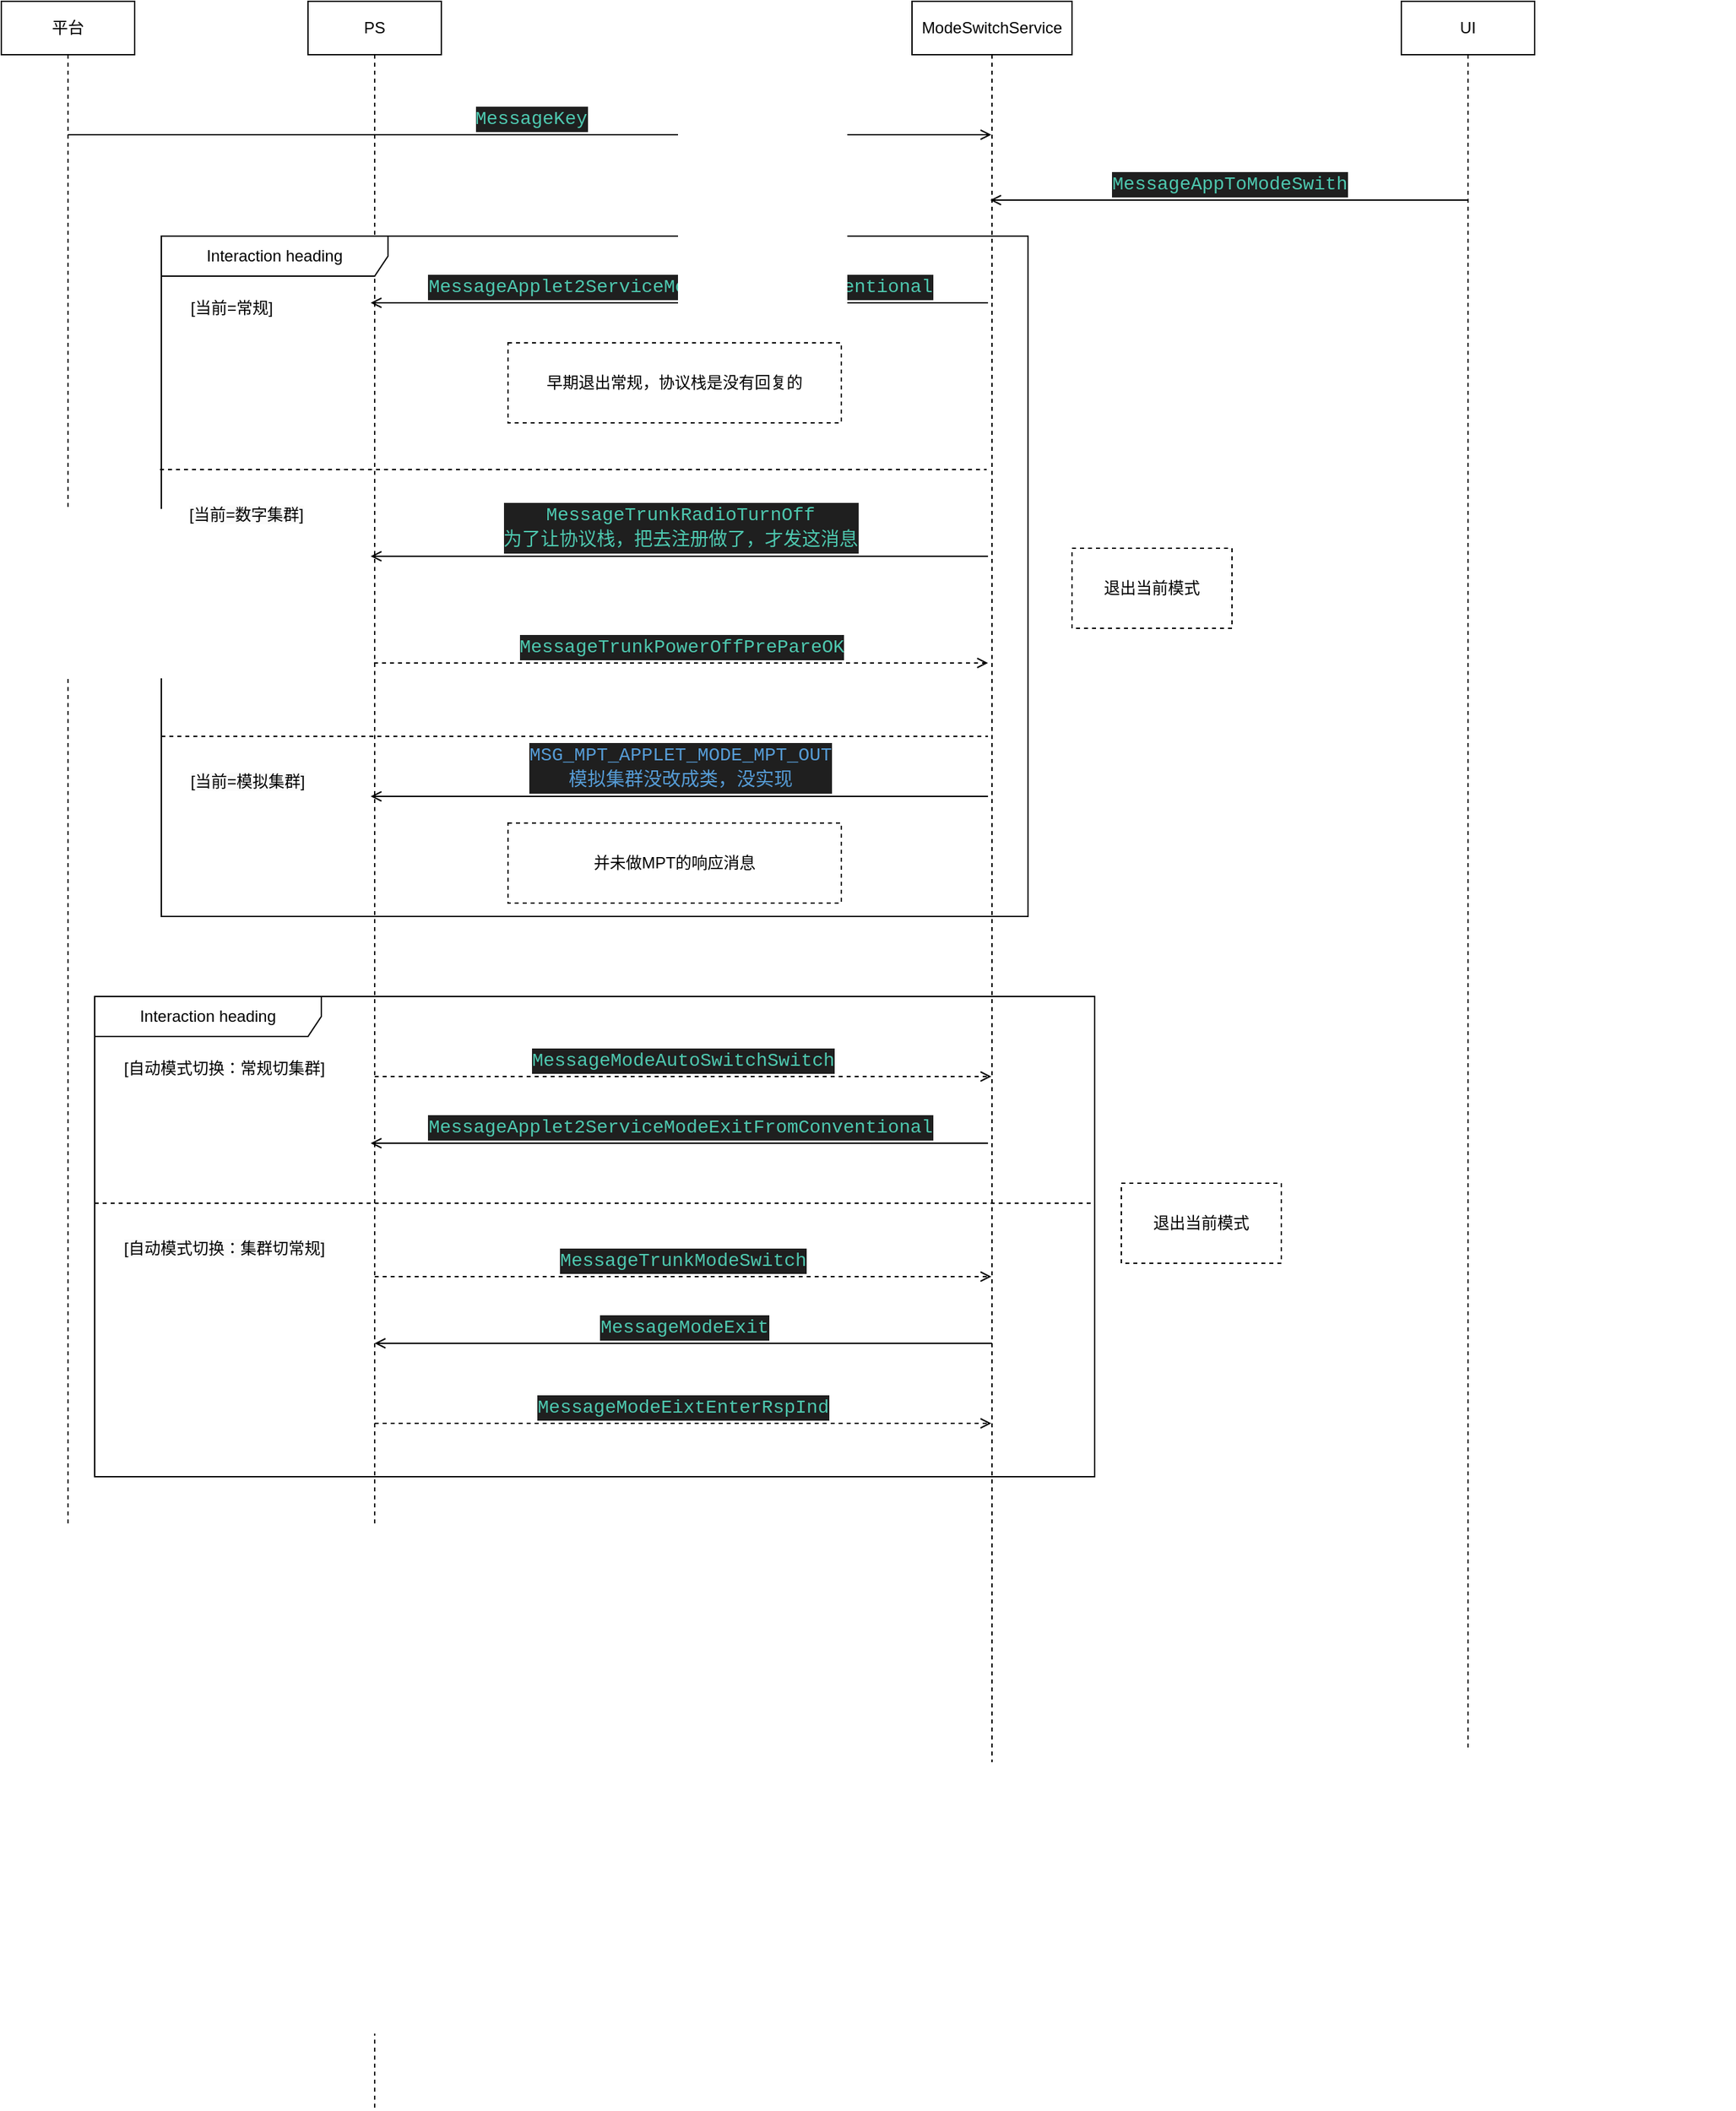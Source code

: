<mxfile version="26.0.4">
  <diagram name="模式切换" id="muVQDdwf6d4eTpT-z0X4">
    <mxGraphModel dx="2678" dy="785" grid="1" gridSize="10" guides="1" tooltips="1" connect="1" arrows="1" fold="1" page="1" pageScale="1" pageWidth="1169" pageHeight="827" math="0" shadow="0">
      <root>
        <mxCell id="0" />
        <mxCell id="1" parent="0" />
        <mxCell id="fF2yLzQ_xOnauesnfYyS-1" value="平台" style="shape=umlLifeline;perimeter=lifelinePerimeter;whiteSpace=wrap;html=1;container=1;dropTarget=0;collapsible=0;recursiveResize=0;outlineConnect=0;portConstraint=eastwest;newEdgeStyle={&quot;curved&quot;:0,&quot;rounded&quot;:0};" parent="1" vertex="1">
          <mxGeometry x="-230" y="40" width="100" height="1320" as="geometry" />
        </mxCell>
        <mxCell id="fF2yLzQ_xOnauesnfYyS-2" value="ModeSwitchService" style="shape=umlLifeline;perimeter=lifelinePerimeter;whiteSpace=wrap;html=1;container=1;dropTarget=0;collapsible=0;recursiveResize=0;outlineConnect=0;portConstraint=eastwest;newEdgeStyle={&quot;curved&quot;:0,&quot;rounded&quot;:0};" parent="1" vertex="1">
          <mxGeometry x="453" y="40" width="120" height="1320" as="geometry" />
        </mxCell>
        <mxCell id="fF2yLzQ_xOnauesnfYyS-3" value="PS" style="shape=umlLifeline;perimeter=lifelinePerimeter;whiteSpace=wrap;html=1;container=1;dropTarget=0;collapsible=0;recursiveResize=0;outlineConnect=0;portConstraint=eastwest;newEdgeStyle={&quot;curved&quot;:0,&quot;rounded&quot;:0};" parent="1" vertex="1">
          <mxGeometry y="40" width="100" height="1580" as="geometry" />
        </mxCell>
        <mxCell id="woSFp-U5koIpizRuvs54-1" value="&lt;div style=&quot;color: rgb(204, 204, 204); background-color: rgb(31, 31, 31); font-family: Consolas, &amp;quot;Courier New&amp;quot;, monospace; font-size: 14px; line-height: 19px; white-space-collapse: preserve;&quot;&gt;&lt;span style=&quot;color: #4ec9b0;&quot;&gt;MessageAppToModeSwith&lt;/span&gt;&lt;/div&gt;" style="html=1;verticalAlign=bottom;labelBackgroundColor=none;endArrow=open;endFill=0;rounded=0;" edge="1" parent="1">
          <mxGeometry width="160" relative="1" as="geometry">
            <mxPoint x="869.5" y="189" as="sourcePoint" />
            <mxPoint x="511.682" y="189" as="targetPoint" />
          </mxGeometry>
        </mxCell>
        <mxCell id="woSFp-U5koIpizRuvs54-2" value="UI" style="shape=umlLifeline;perimeter=lifelinePerimeter;whiteSpace=wrap;html=1;container=1;dropTarget=0;collapsible=0;recursiveResize=0;outlineConnect=0;portConstraint=eastwest;newEdgeStyle={&quot;curved&quot;:0,&quot;rounded&quot;:0};" vertex="1" parent="1">
          <mxGeometry x="820" y="40" width="100" height="1310" as="geometry" />
        </mxCell>
        <mxCell id="woSFp-U5koIpizRuvs54-3" value="&lt;div style=&quot;color: rgb(204, 204, 204); background-color: rgb(31, 31, 31); font-family: Consolas, &amp;quot;Courier New&amp;quot;, monospace; font-weight: normal; font-size: 14px; line-height: 19px; white-space: pre;&quot;&gt;&lt;br&gt;&lt;/div&gt;" style="text;whiteSpace=wrap;html=1;" vertex="1" parent="1">
          <mxGeometry x="690" y="250" width="380" height="40" as="geometry" />
        </mxCell>
        <mxCell id="woSFp-U5koIpizRuvs54-6" value="Interaction heading" style="shape=umlFrame;whiteSpace=wrap;html=1;pointerEvents=0;recursiveResize=0;container=1;collapsible=0;width=170;" vertex="1" parent="1">
          <mxGeometry x="-110" y="216" width="650" height="510" as="geometry" />
        </mxCell>
        <mxCell id="woSFp-U5koIpizRuvs54-7" value="[当前=常规]" style="text;html=1;" vertex="1" parent="woSFp-U5koIpizRuvs54-6">
          <mxGeometry width="100" height="20" relative="1" as="geometry">
            <mxPoint x="20" y="40" as="offset" />
          </mxGeometry>
        </mxCell>
        <mxCell id="woSFp-U5koIpizRuvs54-8" value="&lt;span style=&quot;text-wrap: nowrap; background-color: rgb(251, 251, 251);&quot;&gt;[当前=数字集群]&lt;/span&gt;" style="line;strokeWidth=1;dashed=1;labelPosition=center;verticalLabelPosition=bottom;align=left;verticalAlign=top;spacingLeft=20;spacingTop=15;html=1;whiteSpace=wrap;" vertex="1" parent="woSFp-U5koIpizRuvs54-6">
          <mxGeometry x="-1" y="170" width="620" height="10" as="geometry" />
        </mxCell>
        <mxCell id="woSFp-U5koIpizRuvs54-9" value="&lt;span style=&quot;text-wrap: nowrap; background-color: rgb(251, 251, 251);&quot;&gt;[当前=模拟集群]&lt;/span&gt;" style="line;strokeWidth=1;dashed=1;labelPosition=center;verticalLabelPosition=bottom;align=left;verticalAlign=top;spacingLeft=20;spacingTop=15;html=1;whiteSpace=wrap;" vertex="1" parent="woSFp-U5koIpizRuvs54-6">
          <mxGeometry y="370" width="620" height="10" as="geometry" />
        </mxCell>
        <mxCell id="woSFp-U5koIpizRuvs54-5" value="&lt;div style=&quot;color: rgb(204, 204, 204); background-color: rgb(31, 31, 31); font-family: Consolas, &amp;quot;Courier New&amp;quot;, monospace; font-size: 14px; line-height: 19px; white-space-collapse: preserve;&quot;&gt;&lt;div style=&quot;line-height: 19px;&quot;&gt;&lt;span style=&quot;color: rgb(78, 201, 176);&quot;&gt;MessageTrunkRadioTurnOff&lt;/span&gt;&lt;/div&gt;&lt;div style=&quot;line-height: 19px;&quot;&gt;&lt;span style=&quot;color: rgb(78, 201, 176);&quot;&gt;为了让协议栈，把去注册做了，才发这消息&lt;/span&gt;&lt;/div&gt;&lt;/div&gt;" style="html=1;verticalAlign=bottom;labelBackgroundColor=none;endArrow=open;endFill=0;rounded=0;" edge="1" parent="woSFp-U5koIpizRuvs54-6">
          <mxGeometry x="-0.001" width="160" relative="1" as="geometry">
            <mxPoint x="620" y="240" as="sourcePoint" />
            <mxPoint x="157" y="240" as="targetPoint" />
            <mxPoint as="offset" />
          </mxGeometry>
        </mxCell>
        <mxCell id="woSFp-U5koIpizRuvs54-4" value="&lt;div style=&quot;color: rgb(204, 204, 204); background-color: rgb(31, 31, 31); font-family: Consolas, &amp;quot;Courier New&amp;quot;, monospace; font-size: 14px; line-height: 19px; white-space-collapse: preserve;&quot;&gt;&lt;span style=&quot;color: rgb(78, 201, 176); text-align: left;&quot;&gt;MessageApplet2ServiceModeExitFromConventional&lt;/span&gt;&lt;br&gt;&lt;/div&gt;" style="html=1;verticalAlign=bottom;labelBackgroundColor=none;endArrow=open;endFill=0;rounded=0;" edge="1" parent="woSFp-U5koIpizRuvs54-6">
          <mxGeometry x="-0.001" width="160" relative="1" as="geometry">
            <mxPoint x="620" y="50" as="sourcePoint" />
            <mxPoint x="157" y="50" as="targetPoint" />
            <mxPoint as="offset" />
          </mxGeometry>
        </mxCell>
        <mxCell id="woSFp-U5koIpizRuvs54-11" value="&lt;div style=&quot;color: rgb(204, 204, 204); background-color: rgb(31, 31, 31); font-family: Consolas, &amp;quot;Courier New&amp;quot;, monospace; font-size: 14px; line-height: 19px; white-space-collapse: preserve;&quot;&gt;&lt;div style=&quot;line-height: 19px;&quot;&gt;&lt;div style=&quot;line-height: 19px;&quot;&gt;&lt;span style=&quot;color: rgb(86, 156, 214);&quot;&gt;MSG_MPT_APPLET_MODE_MPT_OUT&lt;/span&gt;&lt;/div&gt;&lt;div style=&quot;line-height: 19px;&quot;&gt;&lt;span style=&quot;color: rgb(86, 156, 214);&quot;&gt;模拟集群没改成类，没实现&lt;/span&gt;&lt;/div&gt;&lt;/div&gt;&lt;/div&gt;" style="html=1;verticalAlign=bottom;labelBackgroundColor=none;endArrow=open;endFill=0;rounded=0;" edge="1" parent="woSFp-U5koIpizRuvs54-6">
          <mxGeometry x="-0.001" width="160" relative="1" as="geometry">
            <mxPoint x="620" y="420" as="sourcePoint" />
            <mxPoint x="157" y="420" as="targetPoint" />
            <mxPoint as="offset" />
          </mxGeometry>
        </mxCell>
        <mxCell id="woSFp-U5koIpizRuvs54-16" value="&lt;div style=&quot;color: rgb(204, 204, 204); background-color: rgb(31, 31, 31); font-family: Consolas, &amp;quot;Courier New&amp;quot;, monospace; font-size: 14px; line-height: 19px; white-space-collapse: preserve;&quot;&gt;&lt;div style=&quot;line-height: 19px;&quot;&gt;&lt;div style=&quot;line-height: 19px;&quot;&gt;&lt;span style=&quot;color: #4ec9b0;&quot;&gt;MessageTrunkPowerOffPrePareOK&lt;/span&gt;&lt;/div&gt;&lt;/div&gt;&lt;/div&gt;" style="html=1;verticalAlign=bottom;labelBackgroundColor=none;endArrow=open;endFill=0;rounded=0;dashed=1;" edge="1" parent="woSFp-U5koIpizRuvs54-6">
          <mxGeometry x="-0.001" width="160" relative="1" as="geometry">
            <mxPoint x="159.5" y="320" as="sourcePoint" />
            <mxPoint x="620" y="320" as="targetPoint" />
            <mxPoint as="offset" />
          </mxGeometry>
        </mxCell>
        <mxCell id="woSFp-U5koIpizRuvs54-20" value="并未做MPT的响应消息" style="rounded=0;whiteSpace=wrap;html=1;dashed=1;" vertex="1" parent="woSFp-U5koIpizRuvs54-6">
          <mxGeometry x="260" y="440" width="250" height="60" as="geometry" />
        </mxCell>
        <mxCell id="woSFp-U5koIpizRuvs54-19" value="早期退出常规，协议栈是没有回复的" style="rounded=0;whiteSpace=wrap;html=1;dashed=1;" vertex="1" parent="woSFp-U5koIpizRuvs54-6">
          <mxGeometry x="260" y="80" width="250" height="60" as="geometry" />
        </mxCell>
        <mxCell id="woSFp-U5koIpizRuvs54-35" value="Interaction heading" style="shape=umlFrame;whiteSpace=wrap;html=1;pointerEvents=0;recursiveResize=0;container=1;collapsible=0;width=170;" vertex="1" parent="1">
          <mxGeometry x="-160" y="786" width="750" height="360" as="geometry" />
        </mxCell>
        <mxCell id="woSFp-U5koIpizRuvs54-36" value="[自动模式切换：常规切集群]" style="text;html=1;" vertex="1" parent="woSFp-U5koIpizRuvs54-35">
          <mxGeometry width="100" height="20" relative="1" as="geometry">
            <mxPoint x="20" y="40" as="offset" />
          </mxGeometry>
        </mxCell>
        <mxCell id="woSFp-U5koIpizRuvs54-37" value="&lt;span style=&quot;text-wrap: nowrap; background-color: rgb(251, 251, 251);&quot;&gt;[自动模式切换：集群切常规]&lt;/span&gt;" style="line;strokeWidth=1;dashed=1;labelPosition=center;verticalLabelPosition=bottom;align=left;verticalAlign=top;spacingLeft=20;spacingTop=15;html=1;whiteSpace=wrap;" vertex="1" parent="woSFp-U5koIpizRuvs54-35">
          <mxGeometry y="150" width="750" height="10" as="geometry" />
        </mxCell>
        <mxCell id="woSFp-U5koIpizRuvs54-42" value="&lt;div style=&quot;color: rgb(204, 204, 204); background-color: rgb(31, 31, 31); font-family: Consolas, &amp;quot;Courier New&amp;quot;, monospace; font-size: 14px; line-height: 19px; white-space-collapse: preserve;&quot;&gt;&lt;div style=&quot;line-height: 19px;&quot;&gt;&lt;div style=&quot;line-height: 19px;&quot;&gt;&lt;span style=&quot;color: rgb(78, 201, 176);&quot;&gt;MessageTrunkModeSwitch&lt;/span&gt;&lt;/div&gt;&lt;/div&gt;&lt;/div&gt;" style="html=1;verticalAlign=bottom;labelBackgroundColor=none;endArrow=open;endFill=0;rounded=0;dashed=1;" edge="1" parent="woSFp-U5koIpizRuvs54-35">
          <mxGeometry x="-0.001" width="160" relative="1" as="geometry">
            <mxPoint x="210" y="210" as="sourcePoint" />
            <mxPoint x="672.5" y="210" as="targetPoint" />
            <mxPoint as="offset" />
          </mxGeometry>
        </mxCell>
        <mxCell id="woSFp-U5koIpizRuvs54-43" value="&lt;div style=&quot;color: rgb(204, 204, 204); background-color: rgb(31, 31, 31); font-family: Consolas, &amp;quot;Courier New&amp;quot;, monospace; font-size: 14px; line-height: 19px; white-space-collapse: preserve;&quot;&gt;&lt;div style=&quot;line-height: 19px;&quot;&gt;&lt;div style=&quot;line-height: 19px;&quot;&gt;&lt;span style=&quot;color: rgb(78, 201, 176);&quot;&gt;MessageModeAutoSwitchSwitch&lt;/span&gt;&lt;/div&gt;&lt;/div&gt;&lt;/div&gt;" style="html=1;verticalAlign=bottom;labelBackgroundColor=none;endArrow=open;endFill=0;rounded=0;dashed=1;" edge="1" parent="woSFp-U5koIpizRuvs54-35" target="fF2yLzQ_xOnauesnfYyS-2">
          <mxGeometry x="-0.001" width="160" relative="1" as="geometry">
            <mxPoint x="210" y="60" as="sourcePoint" />
            <mxPoint x="670" y="60" as="targetPoint" />
            <mxPoint as="offset" />
          </mxGeometry>
        </mxCell>
        <mxCell id="woSFp-U5koIpizRuvs54-51" value="&lt;div style=&quot;color: rgb(204, 204, 204); background-color: rgb(31, 31, 31); font-family: Consolas, &amp;quot;Courier New&amp;quot;, monospace; font-size: 14px; line-height: 19px; white-space-collapse: preserve;&quot;&gt;&lt;span style=&quot;color: rgb(78, 201, 176); text-align: left;&quot;&gt;MessageApplet2ServiceModeExitFromConventional&lt;/span&gt;&lt;br&gt;&lt;/div&gt;" style="html=1;verticalAlign=bottom;labelBackgroundColor=none;endArrow=open;endFill=0;rounded=0;" edge="1" parent="woSFp-U5koIpizRuvs54-35">
          <mxGeometry x="-0.001" width="160" relative="1" as="geometry">
            <mxPoint x="670" y="110" as="sourcePoint" />
            <mxPoint x="207" y="110" as="targetPoint" />
            <mxPoint as="offset" />
          </mxGeometry>
        </mxCell>
        <mxCell id="woSFp-U5koIpizRuvs54-50" value="&lt;div style=&quot;color: rgb(204, 204, 204); background-color: rgb(31, 31, 31); font-family: Consolas, &amp;quot;Courier New&amp;quot;, monospace; font-size: 14px; line-height: 19px; white-space-collapse: preserve;&quot;&gt;&lt;div style=&quot;line-height: 19px;&quot;&gt;&lt;div style=&quot;line-height: 19px;&quot;&gt;&lt;span style=&quot;color: rgb(78, 201, 176);&quot;&gt;MessageModeExit&lt;/span&gt;&lt;/div&gt;&lt;/div&gt;&lt;/div&gt;" style="html=1;verticalAlign=bottom;labelBackgroundColor=none;endArrow=open;endFill=0;rounded=0;" edge="1" parent="woSFp-U5koIpizRuvs54-35">
          <mxGeometry x="-0.001" width="160" relative="1" as="geometry">
            <mxPoint x="673" y="260" as="sourcePoint" />
            <mxPoint x="210" y="260" as="targetPoint" />
            <mxPoint as="offset" />
          </mxGeometry>
        </mxCell>
        <mxCell id="woSFp-U5koIpizRuvs54-67" value="&lt;div style=&quot;color: rgb(204, 204, 204); background-color: rgb(31, 31, 31); font-family: Consolas, &amp;quot;Courier New&amp;quot;, monospace; font-size: 14px; line-height: 19px; white-space-collapse: preserve;&quot;&gt;&lt;div style=&quot;line-height: 19px;&quot;&gt;&lt;div style=&quot;line-height: 19px;&quot;&gt;&lt;span style=&quot;color: rgb(78, 201, 176); text-align: left;&quot;&gt;MessageModeEixtEnterRspInd&lt;/span&gt;&lt;br&gt;&lt;/div&gt;&lt;/div&gt;&lt;/div&gt;" style="html=1;verticalAlign=bottom;labelBackgroundColor=none;endArrow=open;endFill=0;rounded=0;dashed=1;" edge="1" parent="woSFp-U5koIpizRuvs54-35">
          <mxGeometry x="-0.001" width="160" relative="1" as="geometry">
            <mxPoint x="210" y="320" as="sourcePoint" />
            <mxPoint x="672.5" y="320" as="targetPoint" />
            <mxPoint as="offset" />
          </mxGeometry>
        </mxCell>
        <mxCell id="woSFp-U5koIpizRuvs54-44" value="退出当前模式" style="rounded=0;whiteSpace=wrap;html=1;dashed=1;" vertex="1" parent="1">
          <mxGeometry x="610" y="926" width="120" height="60" as="geometry" />
        </mxCell>
        <mxCell id="woSFp-U5koIpizRuvs54-70" value="&lt;div style=&quot;color: rgb(204, 204, 204); background-color: rgb(31, 31, 31); font-family: Consolas, &amp;quot;Courier New&amp;quot;, monospace; font-size: 14px; line-height: 19px; white-space-collapse: preserve;&quot;&gt;&lt;span style=&quot;color: #4ec9b0;&quot;&gt;MessageKey&lt;/span&gt;&lt;/div&gt;" style="html=1;verticalAlign=bottom;labelBackgroundColor=none;endArrow=open;endFill=0;rounded=0;" edge="1" parent="1" target="fF2yLzQ_xOnauesnfYyS-2">
          <mxGeometry width="160" relative="1" as="geometry">
            <mxPoint x="-180" y="140" as="sourcePoint" />
            <mxPoint x="-20" y="140" as="targetPoint" />
          </mxGeometry>
        </mxCell>
        <mxCell id="woSFp-U5koIpizRuvs54-71" value="退出当前模式" style="rounded=0;whiteSpace=wrap;html=1;dashed=1;" vertex="1" parent="1">
          <mxGeometry x="573" y="450" width="120" height="60" as="geometry" />
        </mxCell>
      </root>
    </mxGraphModel>
  </diagram>
</mxfile>
